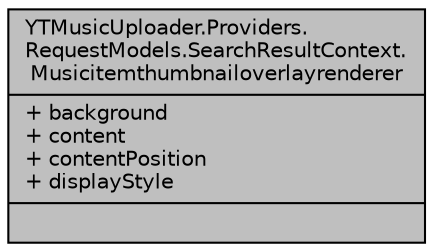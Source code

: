 digraph "YTMusicUploader.Providers.RequestModels.SearchResultContext.Musicitemthumbnailoverlayrenderer"
{
 // LATEX_PDF_SIZE
  edge [fontname="Helvetica",fontsize="10",labelfontname="Helvetica",labelfontsize="10"];
  node [fontname="Helvetica",fontsize="10",shape=record];
  Node1 [label="{YTMusicUploader.Providers.\lRequestModels.SearchResultContext.\lMusicitemthumbnailoverlayrenderer\n|+ background\l+ content\l+ contentPosition\l+ displayStyle\l|}",height=0.2,width=0.4,color="black", fillcolor="grey75", style="filled", fontcolor="black",tooltip=" "];
}
